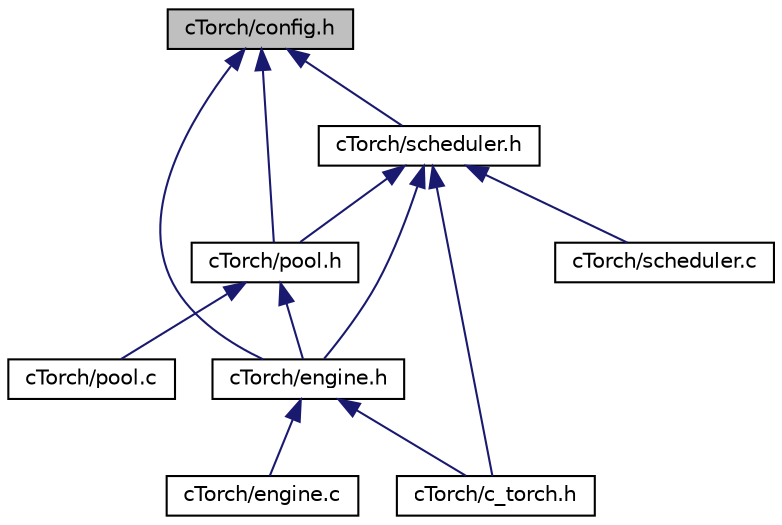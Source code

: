 digraph "cTorch/config.h"
{
 // LATEX_PDF_SIZE
  edge [fontname="Helvetica",fontsize="10",labelfontname="Helvetica",labelfontsize="10"];
  node [fontname="Helvetica",fontsize="10",shape=record];
  Node1 [label="cTorch/config.h",height=0.2,width=0.4,color="black", fillcolor="grey75", style="filled", fontcolor="black",tooltip=" "];
  Node1 -> Node2 [dir="back",color="midnightblue",fontsize="10",style="solid",fontname="Helvetica"];
  Node2 [label="cTorch/engine.h",height=0.2,width=0.4,color="black", fillcolor="white", style="filled",URL="$engine_8h.html",tooltip=" "];
  Node2 -> Node3 [dir="back",color="midnightblue",fontsize="10",style="solid",fontname="Helvetica"];
  Node3 [label="cTorch/c_torch.h",height=0.2,width=0.4,color="black", fillcolor="white", style="filled",URL="$c__torch_8h.html",tooltip=" "];
  Node2 -> Node4 [dir="back",color="midnightblue",fontsize="10",style="solid",fontname="Helvetica"];
  Node4 [label="cTorch/engine.c",height=0.2,width=0.4,color="black", fillcolor="white", style="filled",URL="$engine_8c.html",tooltip=" "];
  Node1 -> Node5 [dir="back",color="midnightblue",fontsize="10",style="solid",fontname="Helvetica"];
  Node5 [label="cTorch/pool.h",height=0.2,width=0.4,color="black", fillcolor="white", style="filled",URL="$pool_8h.html",tooltip=" "];
  Node5 -> Node2 [dir="back",color="midnightblue",fontsize="10",style="solid",fontname="Helvetica"];
  Node5 -> Node6 [dir="back",color="midnightblue",fontsize="10",style="solid",fontname="Helvetica"];
  Node6 [label="cTorch/pool.c",height=0.2,width=0.4,color="black", fillcolor="white", style="filled",URL="$pool_8c.html",tooltip=" "];
  Node1 -> Node7 [dir="back",color="midnightblue",fontsize="10",style="solid",fontname="Helvetica"];
  Node7 [label="cTorch/scheduler.h",height=0.2,width=0.4,color="black", fillcolor="white", style="filled",URL="$scheduler_8h.html",tooltip=" "];
  Node7 -> Node5 [dir="back",color="midnightblue",fontsize="10",style="solid",fontname="Helvetica"];
  Node7 -> Node2 [dir="back",color="midnightblue",fontsize="10",style="solid",fontname="Helvetica"];
  Node7 -> Node3 [dir="back",color="midnightblue",fontsize="10",style="solid",fontname="Helvetica"];
  Node7 -> Node8 [dir="back",color="midnightblue",fontsize="10",style="solid",fontname="Helvetica"];
  Node8 [label="cTorch/scheduler.c",height=0.2,width=0.4,color="black", fillcolor="white", style="filled",URL="$scheduler_8c.html",tooltip=" "];
}
